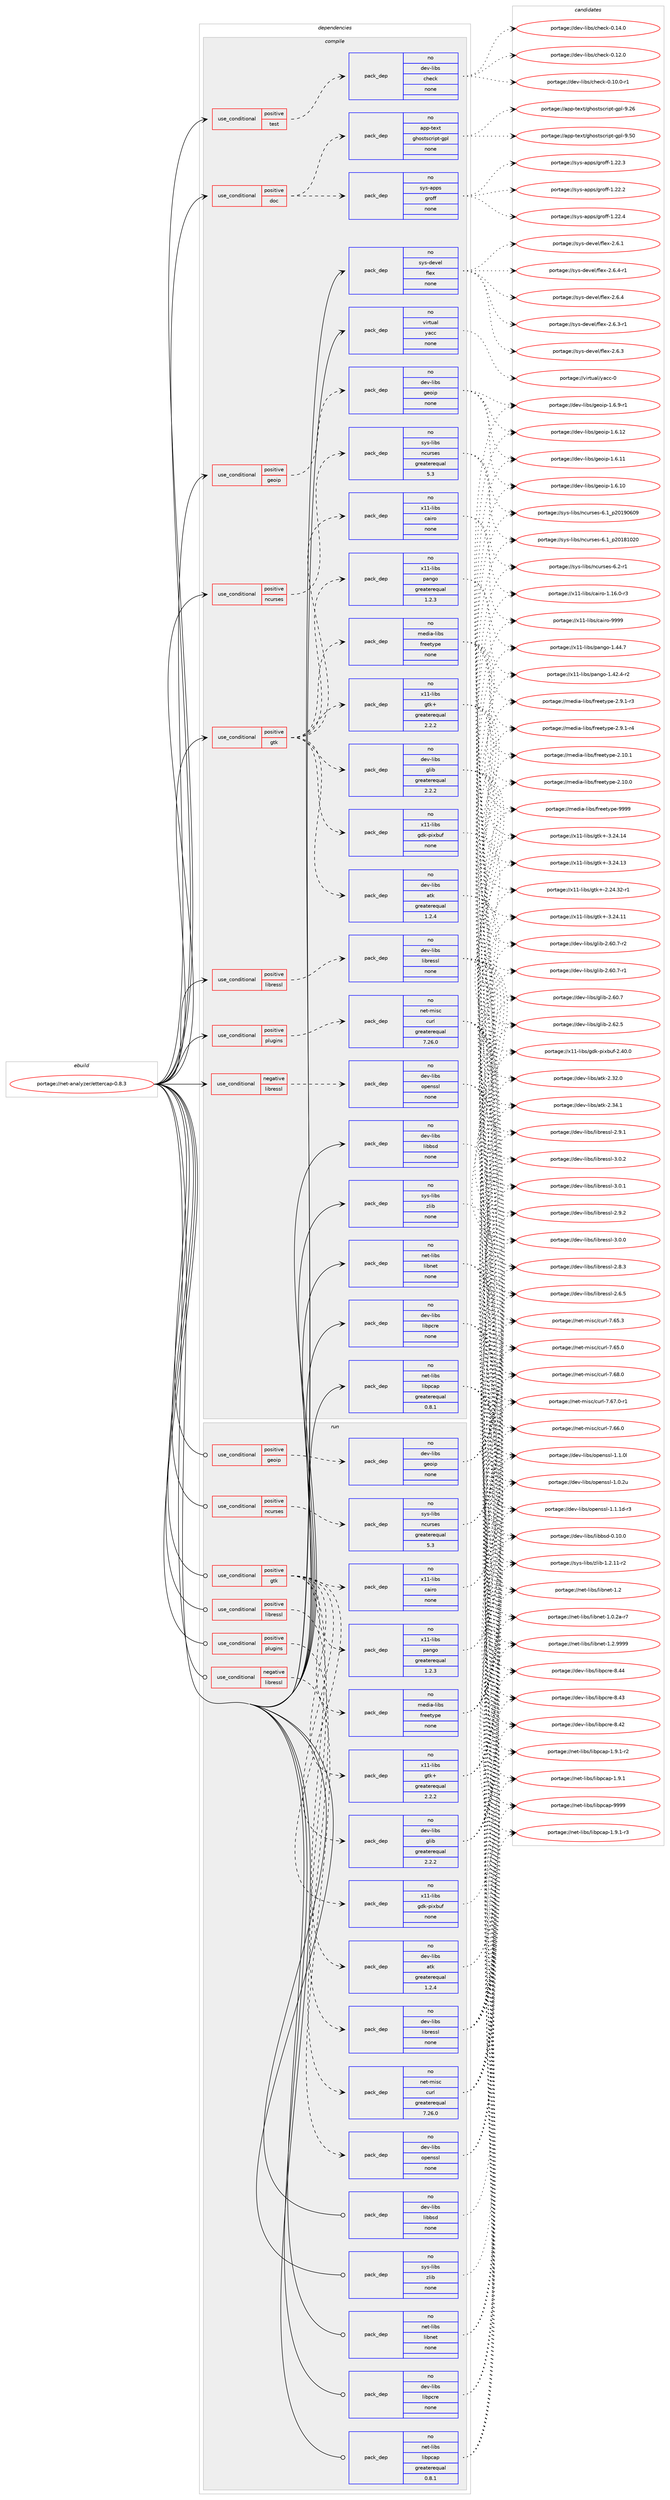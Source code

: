 digraph prolog {

# *************
# Graph options
# *************

newrank=true;
concentrate=true;
compound=true;
graph [rankdir=LR,fontname=Helvetica,fontsize=10,ranksep=1.5];#, ranksep=2.5, nodesep=0.2];
edge  [arrowhead=vee];
node  [fontname=Helvetica,fontsize=10];

# **********
# The ebuild
# **********

subgraph cluster_leftcol {
color=gray;
rank=same;
label=<<i>ebuild</i>>;
id [label="portage://net-analyzer/ettercap-0.8.3", color=red, width=4, href="../net-analyzer/ettercap-0.8.3.svg"];
}

# ****************
# The dependencies
# ****************

subgraph cluster_midcol {
color=gray;
label=<<i>dependencies</i>>;
subgraph cluster_compile {
fillcolor="#eeeeee";
style=filled;
label=<<i>compile</i>>;
subgraph cond24606 {
dependency106013 [label=<<TABLE BORDER="0" CELLBORDER="1" CELLSPACING="0" CELLPADDING="4"><TR><TD ROWSPAN="3" CELLPADDING="10">use_conditional</TD></TR><TR><TD>negative</TD></TR><TR><TD>libressl</TD></TR></TABLE>>, shape=none, color=red];
subgraph pack79484 {
dependency106014 [label=<<TABLE BORDER="0" CELLBORDER="1" CELLSPACING="0" CELLPADDING="4" WIDTH="220"><TR><TD ROWSPAN="6" CELLPADDING="30">pack_dep</TD></TR><TR><TD WIDTH="110">no</TD></TR><TR><TD>dev-libs</TD></TR><TR><TD>openssl</TD></TR><TR><TD>none</TD></TR><TR><TD></TD></TR></TABLE>>, shape=none, color=blue];
}
dependency106013:e -> dependency106014:w [weight=20,style="dashed",arrowhead="vee"];
}
id:e -> dependency106013:w [weight=20,style="solid",arrowhead="vee"];
subgraph cond24607 {
dependency106015 [label=<<TABLE BORDER="0" CELLBORDER="1" CELLSPACING="0" CELLPADDING="4"><TR><TD ROWSPAN="3" CELLPADDING="10">use_conditional</TD></TR><TR><TD>positive</TD></TR><TR><TD>doc</TD></TR></TABLE>>, shape=none, color=red];
subgraph pack79485 {
dependency106016 [label=<<TABLE BORDER="0" CELLBORDER="1" CELLSPACING="0" CELLPADDING="4" WIDTH="220"><TR><TD ROWSPAN="6" CELLPADDING="30">pack_dep</TD></TR><TR><TD WIDTH="110">no</TD></TR><TR><TD>app-text</TD></TR><TR><TD>ghostscript-gpl</TD></TR><TR><TD>none</TD></TR><TR><TD></TD></TR></TABLE>>, shape=none, color=blue];
}
dependency106015:e -> dependency106016:w [weight=20,style="dashed",arrowhead="vee"];
subgraph pack79486 {
dependency106017 [label=<<TABLE BORDER="0" CELLBORDER="1" CELLSPACING="0" CELLPADDING="4" WIDTH="220"><TR><TD ROWSPAN="6" CELLPADDING="30">pack_dep</TD></TR><TR><TD WIDTH="110">no</TD></TR><TR><TD>sys-apps</TD></TR><TR><TD>groff</TD></TR><TR><TD>none</TD></TR><TR><TD></TD></TR></TABLE>>, shape=none, color=blue];
}
dependency106015:e -> dependency106017:w [weight=20,style="dashed",arrowhead="vee"];
}
id:e -> dependency106015:w [weight=20,style="solid",arrowhead="vee"];
subgraph cond24608 {
dependency106018 [label=<<TABLE BORDER="0" CELLBORDER="1" CELLSPACING="0" CELLPADDING="4"><TR><TD ROWSPAN="3" CELLPADDING="10">use_conditional</TD></TR><TR><TD>positive</TD></TR><TR><TD>geoip</TD></TR></TABLE>>, shape=none, color=red];
subgraph pack79487 {
dependency106019 [label=<<TABLE BORDER="0" CELLBORDER="1" CELLSPACING="0" CELLPADDING="4" WIDTH="220"><TR><TD ROWSPAN="6" CELLPADDING="30">pack_dep</TD></TR><TR><TD WIDTH="110">no</TD></TR><TR><TD>dev-libs</TD></TR><TR><TD>geoip</TD></TR><TR><TD>none</TD></TR><TR><TD></TD></TR></TABLE>>, shape=none, color=blue];
}
dependency106018:e -> dependency106019:w [weight=20,style="dashed",arrowhead="vee"];
}
id:e -> dependency106018:w [weight=20,style="solid",arrowhead="vee"];
subgraph cond24609 {
dependency106020 [label=<<TABLE BORDER="0" CELLBORDER="1" CELLSPACING="0" CELLPADDING="4"><TR><TD ROWSPAN="3" CELLPADDING="10">use_conditional</TD></TR><TR><TD>positive</TD></TR><TR><TD>gtk</TD></TR></TABLE>>, shape=none, color=red];
subgraph pack79488 {
dependency106021 [label=<<TABLE BORDER="0" CELLBORDER="1" CELLSPACING="0" CELLPADDING="4" WIDTH="220"><TR><TD ROWSPAN="6" CELLPADDING="30">pack_dep</TD></TR><TR><TD WIDTH="110">no</TD></TR><TR><TD>dev-libs</TD></TR><TR><TD>atk</TD></TR><TR><TD>greaterequal</TD></TR><TR><TD>1.2.4</TD></TR></TABLE>>, shape=none, color=blue];
}
dependency106020:e -> dependency106021:w [weight=20,style="dashed",arrowhead="vee"];
subgraph pack79489 {
dependency106022 [label=<<TABLE BORDER="0" CELLBORDER="1" CELLSPACING="0" CELLPADDING="4" WIDTH="220"><TR><TD ROWSPAN="6" CELLPADDING="30">pack_dep</TD></TR><TR><TD WIDTH="110">no</TD></TR><TR><TD>dev-libs</TD></TR><TR><TD>glib</TD></TR><TR><TD>greaterequal</TD></TR><TR><TD>2.2.2</TD></TR></TABLE>>, shape=none, color=blue];
}
dependency106020:e -> dependency106022:w [weight=20,style="dashed",arrowhead="vee"];
subgraph pack79490 {
dependency106023 [label=<<TABLE BORDER="0" CELLBORDER="1" CELLSPACING="0" CELLPADDING="4" WIDTH="220"><TR><TD ROWSPAN="6" CELLPADDING="30">pack_dep</TD></TR><TR><TD WIDTH="110">no</TD></TR><TR><TD>media-libs</TD></TR><TR><TD>freetype</TD></TR><TR><TD>none</TD></TR><TR><TD></TD></TR></TABLE>>, shape=none, color=blue];
}
dependency106020:e -> dependency106023:w [weight=20,style="dashed",arrowhead="vee"];
subgraph pack79491 {
dependency106024 [label=<<TABLE BORDER="0" CELLBORDER="1" CELLSPACING="0" CELLPADDING="4" WIDTH="220"><TR><TD ROWSPAN="6" CELLPADDING="30">pack_dep</TD></TR><TR><TD WIDTH="110">no</TD></TR><TR><TD>x11-libs</TD></TR><TR><TD>cairo</TD></TR><TR><TD>none</TD></TR><TR><TD></TD></TR></TABLE>>, shape=none, color=blue];
}
dependency106020:e -> dependency106024:w [weight=20,style="dashed",arrowhead="vee"];
subgraph pack79492 {
dependency106025 [label=<<TABLE BORDER="0" CELLBORDER="1" CELLSPACING="0" CELLPADDING="4" WIDTH="220"><TR><TD ROWSPAN="6" CELLPADDING="30">pack_dep</TD></TR><TR><TD WIDTH="110">no</TD></TR><TR><TD>x11-libs</TD></TR><TR><TD>gdk-pixbuf</TD></TR><TR><TD>none</TD></TR><TR><TD></TD></TR></TABLE>>, shape=none, color=blue];
}
dependency106020:e -> dependency106025:w [weight=20,style="dashed",arrowhead="vee"];
subgraph pack79493 {
dependency106026 [label=<<TABLE BORDER="0" CELLBORDER="1" CELLSPACING="0" CELLPADDING="4" WIDTH="220"><TR><TD ROWSPAN="6" CELLPADDING="30">pack_dep</TD></TR><TR><TD WIDTH="110">no</TD></TR><TR><TD>x11-libs</TD></TR><TR><TD>gtk+</TD></TR><TR><TD>greaterequal</TD></TR><TR><TD>2.2.2</TD></TR></TABLE>>, shape=none, color=blue];
}
dependency106020:e -> dependency106026:w [weight=20,style="dashed",arrowhead="vee"];
subgraph pack79494 {
dependency106027 [label=<<TABLE BORDER="0" CELLBORDER="1" CELLSPACING="0" CELLPADDING="4" WIDTH="220"><TR><TD ROWSPAN="6" CELLPADDING="30">pack_dep</TD></TR><TR><TD WIDTH="110">no</TD></TR><TR><TD>x11-libs</TD></TR><TR><TD>pango</TD></TR><TR><TD>greaterequal</TD></TR><TR><TD>1.2.3</TD></TR></TABLE>>, shape=none, color=blue];
}
dependency106020:e -> dependency106027:w [weight=20,style="dashed",arrowhead="vee"];
}
id:e -> dependency106020:w [weight=20,style="solid",arrowhead="vee"];
subgraph cond24610 {
dependency106028 [label=<<TABLE BORDER="0" CELLBORDER="1" CELLSPACING="0" CELLPADDING="4"><TR><TD ROWSPAN="3" CELLPADDING="10">use_conditional</TD></TR><TR><TD>positive</TD></TR><TR><TD>libressl</TD></TR></TABLE>>, shape=none, color=red];
subgraph pack79495 {
dependency106029 [label=<<TABLE BORDER="0" CELLBORDER="1" CELLSPACING="0" CELLPADDING="4" WIDTH="220"><TR><TD ROWSPAN="6" CELLPADDING="30">pack_dep</TD></TR><TR><TD WIDTH="110">no</TD></TR><TR><TD>dev-libs</TD></TR><TR><TD>libressl</TD></TR><TR><TD>none</TD></TR><TR><TD></TD></TR></TABLE>>, shape=none, color=blue];
}
dependency106028:e -> dependency106029:w [weight=20,style="dashed",arrowhead="vee"];
}
id:e -> dependency106028:w [weight=20,style="solid",arrowhead="vee"];
subgraph cond24611 {
dependency106030 [label=<<TABLE BORDER="0" CELLBORDER="1" CELLSPACING="0" CELLPADDING="4"><TR><TD ROWSPAN="3" CELLPADDING="10">use_conditional</TD></TR><TR><TD>positive</TD></TR><TR><TD>ncurses</TD></TR></TABLE>>, shape=none, color=red];
subgraph pack79496 {
dependency106031 [label=<<TABLE BORDER="0" CELLBORDER="1" CELLSPACING="0" CELLPADDING="4" WIDTH="220"><TR><TD ROWSPAN="6" CELLPADDING="30">pack_dep</TD></TR><TR><TD WIDTH="110">no</TD></TR><TR><TD>sys-libs</TD></TR><TR><TD>ncurses</TD></TR><TR><TD>greaterequal</TD></TR><TR><TD>5.3</TD></TR></TABLE>>, shape=none, color=blue];
}
dependency106030:e -> dependency106031:w [weight=20,style="dashed",arrowhead="vee"];
}
id:e -> dependency106030:w [weight=20,style="solid",arrowhead="vee"];
subgraph cond24612 {
dependency106032 [label=<<TABLE BORDER="0" CELLBORDER="1" CELLSPACING="0" CELLPADDING="4"><TR><TD ROWSPAN="3" CELLPADDING="10">use_conditional</TD></TR><TR><TD>positive</TD></TR><TR><TD>plugins</TD></TR></TABLE>>, shape=none, color=red];
subgraph pack79497 {
dependency106033 [label=<<TABLE BORDER="0" CELLBORDER="1" CELLSPACING="0" CELLPADDING="4" WIDTH="220"><TR><TD ROWSPAN="6" CELLPADDING="30">pack_dep</TD></TR><TR><TD WIDTH="110">no</TD></TR><TR><TD>net-misc</TD></TR><TR><TD>curl</TD></TR><TR><TD>greaterequal</TD></TR><TR><TD>7.26.0</TD></TR></TABLE>>, shape=none, color=blue];
}
dependency106032:e -> dependency106033:w [weight=20,style="dashed",arrowhead="vee"];
}
id:e -> dependency106032:w [weight=20,style="solid",arrowhead="vee"];
subgraph cond24613 {
dependency106034 [label=<<TABLE BORDER="0" CELLBORDER="1" CELLSPACING="0" CELLPADDING="4"><TR><TD ROWSPAN="3" CELLPADDING="10">use_conditional</TD></TR><TR><TD>positive</TD></TR><TR><TD>test</TD></TR></TABLE>>, shape=none, color=red];
subgraph pack79498 {
dependency106035 [label=<<TABLE BORDER="0" CELLBORDER="1" CELLSPACING="0" CELLPADDING="4" WIDTH="220"><TR><TD ROWSPAN="6" CELLPADDING="30">pack_dep</TD></TR><TR><TD WIDTH="110">no</TD></TR><TR><TD>dev-libs</TD></TR><TR><TD>check</TD></TR><TR><TD>none</TD></TR><TR><TD></TD></TR></TABLE>>, shape=none, color=blue];
}
dependency106034:e -> dependency106035:w [weight=20,style="dashed",arrowhead="vee"];
}
id:e -> dependency106034:w [weight=20,style="solid",arrowhead="vee"];
subgraph pack79499 {
dependency106036 [label=<<TABLE BORDER="0" CELLBORDER="1" CELLSPACING="0" CELLPADDING="4" WIDTH="220"><TR><TD ROWSPAN="6" CELLPADDING="30">pack_dep</TD></TR><TR><TD WIDTH="110">no</TD></TR><TR><TD>dev-libs</TD></TR><TR><TD>libbsd</TD></TR><TR><TD>none</TD></TR><TR><TD></TD></TR></TABLE>>, shape=none, color=blue];
}
id:e -> dependency106036:w [weight=20,style="solid",arrowhead="vee"];
subgraph pack79500 {
dependency106037 [label=<<TABLE BORDER="0" CELLBORDER="1" CELLSPACING="0" CELLPADDING="4" WIDTH="220"><TR><TD ROWSPAN="6" CELLPADDING="30">pack_dep</TD></TR><TR><TD WIDTH="110">no</TD></TR><TR><TD>dev-libs</TD></TR><TR><TD>libpcre</TD></TR><TR><TD>none</TD></TR><TR><TD></TD></TR></TABLE>>, shape=none, color=blue];
}
id:e -> dependency106037:w [weight=20,style="solid",arrowhead="vee"];
subgraph pack79501 {
dependency106038 [label=<<TABLE BORDER="0" CELLBORDER="1" CELLSPACING="0" CELLPADDING="4" WIDTH="220"><TR><TD ROWSPAN="6" CELLPADDING="30">pack_dep</TD></TR><TR><TD WIDTH="110">no</TD></TR><TR><TD>net-libs</TD></TR><TR><TD>libnet</TD></TR><TR><TD>none</TD></TR><TR><TD></TD></TR></TABLE>>, shape=none, color=blue];
}
id:e -> dependency106038:w [weight=20,style="solid",arrowhead="vee"];
subgraph pack79502 {
dependency106039 [label=<<TABLE BORDER="0" CELLBORDER="1" CELLSPACING="0" CELLPADDING="4" WIDTH="220"><TR><TD ROWSPAN="6" CELLPADDING="30">pack_dep</TD></TR><TR><TD WIDTH="110">no</TD></TR><TR><TD>net-libs</TD></TR><TR><TD>libpcap</TD></TR><TR><TD>greaterequal</TD></TR><TR><TD>0.8.1</TD></TR></TABLE>>, shape=none, color=blue];
}
id:e -> dependency106039:w [weight=20,style="solid",arrowhead="vee"];
subgraph pack79503 {
dependency106040 [label=<<TABLE BORDER="0" CELLBORDER="1" CELLSPACING="0" CELLPADDING="4" WIDTH="220"><TR><TD ROWSPAN="6" CELLPADDING="30">pack_dep</TD></TR><TR><TD WIDTH="110">no</TD></TR><TR><TD>sys-devel</TD></TR><TR><TD>flex</TD></TR><TR><TD>none</TD></TR><TR><TD></TD></TR></TABLE>>, shape=none, color=blue];
}
id:e -> dependency106040:w [weight=20,style="solid",arrowhead="vee"];
subgraph pack79504 {
dependency106041 [label=<<TABLE BORDER="0" CELLBORDER="1" CELLSPACING="0" CELLPADDING="4" WIDTH="220"><TR><TD ROWSPAN="6" CELLPADDING="30">pack_dep</TD></TR><TR><TD WIDTH="110">no</TD></TR><TR><TD>sys-libs</TD></TR><TR><TD>zlib</TD></TR><TR><TD>none</TD></TR><TR><TD></TD></TR></TABLE>>, shape=none, color=blue];
}
id:e -> dependency106041:w [weight=20,style="solid",arrowhead="vee"];
subgraph pack79505 {
dependency106042 [label=<<TABLE BORDER="0" CELLBORDER="1" CELLSPACING="0" CELLPADDING="4" WIDTH="220"><TR><TD ROWSPAN="6" CELLPADDING="30">pack_dep</TD></TR><TR><TD WIDTH="110">no</TD></TR><TR><TD>virtual</TD></TR><TR><TD>yacc</TD></TR><TR><TD>none</TD></TR><TR><TD></TD></TR></TABLE>>, shape=none, color=blue];
}
id:e -> dependency106042:w [weight=20,style="solid",arrowhead="vee"];
}
subgraph cluster_compileandrun {
fillcolor="#eeeeee";
style=filled;
label=<<i>compile and run</i>>;
}
subgraph cluster_run {
fillcolor="#eeeeee";
style=filled;
label=<<i>run</i>>;
subgraph cond24614 {
dependency106043 [label=<<TABLE BORDER="0" CELLBORDER="1" CELLSPACING="0" CELLPADDING="4"><TR><TD ROWSPAN="3" CELLPADDING="10">use_conditional</TD></TR><TR><TD>negative</TD></TR><TR><TD>libressl</TD></TR></TABLE>>, shape=none, color=red];
subgraph pack79506 {
dependency106044 [label=<<TABLE BORDER="0" CELLBORDER="1" CELLSPACING="0" CELLPADDING="4" WIDTH="220"><TR><TD ROWSPAN="6" CELLPADDING="30">pack_dep</TD></TR><TR><TD WIDTH="110">no</TD></TR><TR><TD>dev-libs</TD></TR><TR><TD>openssl</TD></TR><TR><TD>none</TD></TR><TR><TD></TD></TR></TABLE>>, shape=none, color=blue];
}
dependency106043:e -> dependency106044:w [weight=20,style="dashed",arrowhead="vee"];
}
id:e -> dependency106043:w [weight=20,style="solid",arrowhead="odot"];
subgraph cond24615 {
dependency106045 [label=<<TABLE BORDER="0" CELLBORDER="1" CELLSPACING="0" CELLPADDING="4"><TR><TD ROWSPAN="3" CELLPADDING="10">use_conditional</TD></TR><TR><TD>positive</TD></TR><TR><TD>geoip</TD></TR></TABLE>>, shape=none, color=red];
subgraph pack79507 {
dependency106046 [label=<<TABLE BORDER="0" CELLBORDER="1" CELLSPACING="0" CELLPADDING="4" WIDTH="220"><TR><TD ROWSPAN="6" CELLPADDING="30">pack_dep</TD></TR><TR><TD WIDTH="110">no</TD></TR><TR><TD>dev-libs</TD></TR><TR><TD>geoip</TD></TR><TR><TD>none</TD></TR><TR><TD></TD></TR></TABLE>>, shape=none, color=blue];
}
dependency106045:e -> dependency106046:w [weight=20,style="dashed",arrowhead="vee"];
}
id:e -> dependency106045:w [weight=20,style="solid",arrowhead="odot"];
subgraph cond24616 {
dependency106047 [label=<<TABLE BORDER="0" CELLBORDER="1" CELLSPACING="0" CELLPADDING="4"><TR><TD ROWSPAN="3" CELLPADDING="10">use_conditional</TD></TR><TR><TD>positive</TD></TR><TR><TD>gtk</TD></TR></TABLE>>, shape=none, color=red];
subgraph pack79508 {
dependency106048 [label=<<TABLE BORDER="0" CELLBORDER="1" CELLSPACING="0" CELLPADDING="4" WIDTH="220"><TR><TD ROWSPAN="6" CELLPADDING="30">pack_dep</TD></TR><TR><TD WIDTH="110">no</TD></TR><TR><TD>dev-libs</TD></TR><TR><TD>atk</TD></TR><TR><TD>greaterequal</TD></TR><TR><TD>1.2.4</TD></TR></TABLE>>, shape=none, color=blue];
}
dependency106047:e -> dependency106048:w [weight=20,style="dashed",arrowhead="vee"];
subgraph pack79509 {
dependency106049 [label=<<TABLE BORDER="0" CELLBORDER="1" CELLSPACING="0" CELLPADDING="4" WIDTH="220"><TR><TD ROWSPAN="6" CELLPADDING="30">pack_dep</TD></TR><TR><TD WIDTH="110">no</TD></TR><TR><TD>dev-libs</TD></TR><TR><TD>glib</TD></TR><TR><TD>greaterequal</TD></TR><TR><TD>2.2.2</TD></TR></TABLE>>, shape=none, color=blue];
}
dependency106047:e -> dependency106049:w [weight=20,style="dashed",arrowhead="vee"];
subgraph pack79510 {
dependency106050 [label=<<TABLE BORDER="0" CELLBORDER="1" CELLSPACING="0" CELLPADDING="4" WIDTH="220"><TR><TD ROWSPAN="6" CELLPADDING="30">pack_dep</TD></TR><TR><TD WIDTH="110">no</TD></TR><TR><TD>media-libs</TD></TR><TR><TD>freetype</TD></TR><TR><TD>none</TD></TR><TR><TD></TD></TR></TABLE>>, shape=none, color=blue];
}
dependency106047:e -> dependency106050:w [weight=20,style="dashed",arrowhead="vee"];
subgraph pack79511 {
dependency106051 [label=<<TABLE BORDER="0" CELLBORDER="1" CELLSPACING="0" CELLPADDING="4" WIDTH="220"><TR><TD ROWSPAN="6" CELLPADDING="30">pack_dep</TD></TR><TR><TD WIDTH="110">no</TD></TR><TR><TD>x11-libs</TD></TR><TR><TD>cairo</TD></TR><TR><TD>none</TD></TR><TR><TD></TD></TR></TABLE>>, shape=none, color=blue];
}
dependency106047:e -> dependency106051:w [weight=20,style="dashed",arrowhead="vee"];
subgraph pack79512 {
dependency106052 [label=<<TABLE BORDER="0" CELLBORDER="1" CELLSPACING="0" CELLPADDING="4" WIDTH="220"><TR><TD ROWSPAN="6" CELLPADDING="30">pack_dep</TD></TR><TR><TD WIDTH="110">no</TD></TR><TR><TD>x11-libs</TD></TR><TR><TD>gdk-pixbuf</TD></TR><TR><TD>none</TD></TR><TR><TD></TD></TR></TABLE>>, shape=none, color=blue];
}
dependency106047:e -> dependency106052:w [weight=20,style="dashed",arrowhead="vee"];
subgraph pack79513 {
dependency106053 [label=<<TABLE BORDER="0" CELLBORDER="1" CELLSPACING="0" CELLPADDING="4" WIDTH="220"><TR><TD ROWSPAN="6" CELLPADDING="30">pack_dep</TD></TR><TR><TD WIDTH="110">no</TD></TR><TR><TD>x11-libs</TD></TR><TR><TD>gtk+</TD></TR><TR><TD>greaterequal</TD></TR><TR><TD>2.2.2</TD></TR></TABLE>>, shape=none, color=blue];
}
dependency106047:e -> dependency106053:w [weight=20,style="dashed",arrowhead="vee"];
subgraph pack79514 {
dependency106054 [label=<<TABLE BORDER="0" CELLBORDER="1" CELLSPACING="0" CELLPADDING="4" WIDTH="220"><TR><TD ROWSPAN="6" CELLPADDING="30">pack_dep</TD></TR><TR><TD WIDTH="110">no</TD></TR><TR><TD>x11-libs</TD></TR><TR><TD>pango</TD></TR><TR><TD>greaterequal</TD></TR><TR><TD>1.2.3</TD></TR></TABLE>>, shape=none, color=blue];
}
dependency106047:e -> dependency106054:w [weight=20,style="dashed",arrowhead="vee"];
}
id:e -> dependency106047:w [weight=20,style="solid",arrowhead="odot"];
subgraph cond24617 {
dependency106055 [label=<<TABLE BORDER="0" CELLBORDER="1" CELLSPACING="0" CELLPADDING="4"><TR><TD ROWSPAN="3" CELLPADDING="10">use_conditional</TD></TR><TR><TD>positive</TD></TR><TR><TD>libressl</TD></TR></TABLE>>, shape=none, color=red];
subgraph pack79515 {
dependency106056 [label=<<TABLE BORDER="0" CELLBORDER="1" CELLSPACING="0" CELLPADDING="4" WIDTH="220"><TR><TD ROWSPAN="6" CELLPADDING="30">pack_dep</TD></TR><TR><TD WIDTH="110">no</TD></TR><TR><TD>dev-libs</TD></TR><TR><TD>libressl</TD></TR><TR><TD>none</TD></TR><TR><TD></TD></TR></TABLE>>, shape=none, color=blue];
}
dependency106055:e -> dependency106056:w [weight=20,style="dashed",arrowhead="vee"];
}
id:e -> dependency106055:w [weight=20,style="solid",arrowhead="odot"];
subgraph cond24618 {
dependency106057 [label=<<TABLE BORDER="0" CELLBORDER="1" CELLSPACING="0" CELLPADDING="4"><TR><TD ROWSPAN="3" CELLPADDING="10">use_conditional</TD></TR><TR><TD>positive</TD></TR><TR><TD>ncurses</TD></TR></TABLE>>, shape=none, color=red];
subgraph pack79516 {
dependency106058 [label=<<TABLE BORDER="0" CELLBORDER="1" CELLSPACING="0" CELLPADDING="4" WIDTH="220"><TR><TD ROWSPAN="6" CELLPADDING="30">pack_dep</TD></TR><TR><TD WIDTH="110">no</TD></TR><TR><TD>sys-libs</TD></TR><TR><TD>ncurses</TD></TR><TR><TD>greaterequal</TD></TR><TR><TD>5.3</TD></TR></TABLE>>, shape=none, color=blue];
}
dependency106057:e -> dependency106058:w [weight=20,style="dashed",arrowhead="vee"];
}
id:e -> dependency106057:w [weight=20,style="solid",arrowhead="odot"];
subgraph cond24619 {
dependency106059 [label=<<TABLE BORDER="0" CELLBORDER="1" CELLSPACING="0" CELLPADDING="4"><TR><TD ROWSPAN="3" CELLPADDING="10">use_conditional</TD></TR><TR><TD>positive</TD></TR><TR><TD>plugins</TD></TR></TABLE>>, shape=none, color=red];
subgraph pack79517 {
dependency106060 [label=<<TABLE BORDER="0" CELLBORDER="1" CELLSPACING="0" CELLPADDING="4" WIDTH="220"><TR><TD ROWSPAN="6" CELLPADDING="30">pack_dep</TD></TR><TR><TD WIDTH="110">no</TD></TR><TR><TD>net-misc</TD></TR><TR><TD>curl</TD></TR><TR><TD>greaterequal</TD></TR><TR><TD>7.26.0</TD></TR></TABLE>>, shape=none, color=blue];
}
dependency106059:e -> dependency106060:w [weight=20,style="dashed",arrowhead="vee"];
}
id:e -> dependency106059:w [weight=20,style="solid",arrowhead="odot"];
subgraph pack79518 {
dependency106061 [label=<<TABLE BORDER="0" CELLBORDER="1" CELLSPACING="0" CELLPADDING="4" WIDTH="220"><TR><TD ROWSPAN="6" CELLPADDING="30">pack_dep</TD></TR><TR><TD WIDTH="110">no</TD></TR><TR><TD>dev-libs</TD></TR><TR><TD>libbsd</TD></TR><TR><TD>none</TD></TR><TR><TD></TD></TR></TABLE>>, shape=none, color=blue];
}
id:e -> dependency106061:w [weight=20,style="solid",arrowhead="odot"];
subgraph pack79519 {
dependency106062 [label=<<TABLE BORDER="0" CELLBORDER="1" CELLSPACING="0" CELLPADDING="4" WIDTH="220"><TR><TD ROWSPAN="6" CELLPADDING="30">pack_dep</TD></TR><TR><TD WIDTH="110">no</TD></TR><TR><TD>dev-libs</TD></TR><TR><TD>libpcre</TD></TR><TR><TD>none</TD></TR><TR><TD></TD></TR></TABLE>>, shape=none, color=blue];
}
id:e -> dependency106062:w [weight=20,style="solid",arrowhead="odot"];
subgraph pack79520 {
dependency106063 [label=<<TABLE BORDER="0" CELLBORDER="1" CELLSPACING="0" CELLPADDING="4" WIDTH="220"><TR><TD ROWSPAN="6" CELLPADDING="30">pack_dep</TD></TR><TR><TD WIDTH="110">no</TD></TR><TR><TD>net-libs</TD></TR><TR><TD>libnet</TD></TR><TR><TD>none</TD></TR><TR><TD></TD></TR></TABLE>>, shape=none, color=blue];
}
id:e -> dependency106063:w [weight=20,style="solid",arrowhead="odot"];
subgraph pack79521 {
dependency106064 [label=<<TABLE BORDER="0" CELLBORDER="1" CELLSPACING="0" CELLPADDING="4" WIDTH="220"><TR><TD ROWSPAN="6" CELLPADDING="30">pack_dep</TD></TR><TR><TD WIDTH="110">no</TD></TR><TR><TD>net-libs</TD></TR><TR><TD>libpcap</TD></TR><TR><TD>greaterequal</TD></TR><TR><TD>0.8.1</TD></TR></TABLE>>, shape=none, color=blue];
}
id:e -> dependency106064:w [weight=20,style="solid",arrowhead="odot"];
subgraph pack79522 {
dependency106065 [label=<<TABLE BORDER="0" CELLBORDER="1" CELLSPACING="0" CELLPADDING="4" WIDTH="220"><TR><TD ROWSPAN="6" CELLPADDING="30">pack_dep</TD></TR><TR><TD WIDTH="110">no</TD></TR><TR><TD>sys-libs</TD></TR><TR><TD>zlib</TD></TR><TR><TD>none</TD></TR><TR><TD></TD></TR></TABLE>>, shape=none, color=blue];
}
id:e -> dependency106065:w [weight=20,style="solid",arrowhead="odot"];
}
}

# **************
# The candidates
# **************

subgraph cluster_choices {
rank=same;
color=gray;
label=<<i>candidates</i>>;

subgraph choice79484 {
color=black;
nodesep=1;
choice1001011184510810598115471111121011101151151084549464946491004511451 [label="portage://dev-libs/openssl-1.1.1d-r3", color=red, width=4,href="../dev-libs/openssl-1.1.1d-r3.svg"];
choice100101118451081059811547111112101110115115108454946494648108 [label="portage://dev-libs/openssl-1.1.0l", color=red, width=4,href="../dev-libs/openssl-1.1.0l.svg"];
choice100101118451081059811547111112101110115115108454946484650117 [label="portage://dev-libs/openssl-1.0.2u", color=red, width=4,href="../dev-libs/openssl-1.0.2u.svg"];
dependency106014:e -> choice1001011184510810598115471111121011101151151084549464946491004511451:w [style=dotted,weight="100"];
dependency106014:e -> choice100101118451081059811547111112101110115115108454946494648108:w [style=dotted,weight="100"];
dependency106014:e -> choice100101118451081059811547111112101110115115108454946484650117:w [style=dotted,weight="100"];
}
subgraph choice79485 {
color=black;
nodesep=1;
choice97112112451161011201164710310411111511611599114105112116451031121084557465348 [label="portage://app-text/ghostscript-gpl-9.50", color=red, width=4,href="../app-text/ghostscript-gpl-9.50.svg"];
choice97112112451161011201164710310411111511611599114105112116451031121084557465054 [label="portage://app-text/ghostscript-gpl-9.26", color=red, width=4,href="../app-text/ghostscript-gpl-9.26.svg"];
dependency106016:e -> choice97112112451161011201164710310411111511611599114105112116451031121084557465348:w [style=dotted,weight="100"];
dependency106016:e -> choice97112112451161011201164710310411111511611599114105112116451031121084557465054:w [style=dotted,weight="100"];
}
subgraph choice79486 {
color=black;
nodesep=1;
choice11512111545971121121154710311411110210245494650504652 [label="portage://sys-apps/groff-1.22.4", color=red, width=4,href="../sys-apps/groff-1.22.4.svg"];
choice11512111545971121121154710311411110210245494650504651 [label="portage://sys-apps/groff-1.22.3", color=red, width=4,href="../sys-apps/groff-1.22.3.svg"];
choice11512111545971121121154710311411110210245494650504650 [label="portage://sys-apps/groff-1.22.2", color=red, width=4,href="../sys-apps/groff-1.22.2.svg"];
dependency106017:e -> choice11512111545971121121154710311411110210245494650504652:w [style=dotted,weight="100"];
dependency106017:e -> choice11512111545971121121154710311411110210245494650504651:w [style=dotted,weight="100"];
dependency106017:e -> choice11512111545971121121154710311411110210245494650504650:w [style=dotted,weight="100"];
}
subgraph choice79487 {
color=black;
nodesep=1;
choice1001011184510810598115471031011111051124549465446574511449 [label="portage://dev-libs/geoip-1.6.9-r1", color=red, width=4,href="../dev-libs/geoip-1.6.9-r1.svg"];
choice10010111845108105981154710310111110511245494654464950 [label="portage://dev-libs/geoip-1.6.12", color=red, width=4,href="../dev-libs/geoip-1.6.12.svg"];
choice10010111845108105981154710310111110511245494654464949 [label="portage://dev-libs/geoip-1.6.11", color=red, width=4,href="../dev-libs/geoip-1.6.11.svg"];
choice10010111845108105981154710310111110511245494654464948 [label="portage://dev-libs/geoip-1.6.10", color=red, width=4,href="../dev-libs/geoip-1.6.10.svg"];
dependency106019:e -> choice1001011184510810598115471031011111051124549465446574511449:w [style=dotted,weight="100"];
dependency106019:e -> choice10010111845108105981154710310111110511245494654464950:w [style=dotted,weight="100"];
dependency106019:e -> choice10010111845108105981154710310111110511245494654464949:w [style=dotted,weight="100"];
dependency106019:e -> choice10010111845108105981154710310111110511245494654464948:w [style=dotted,weight="100"];
}
subgraph choice79488 {
color=black;
nodesep=1;
choice1001011184510810598115479711610745504651524649 [label="portage://dev-libs/atk-2.34.1", color=red, width=4,href="../dev-libs/atk-2.34.1.svg"];
choice1001011184510810598115479711610745504651504648 [label="portage://dev-libs/atk-2.32.0", color=red, width=4,href="../dev-libs/atk-2.32.0.svg"];
dependency106021:e -> choice1001011184510810598115479711610745504651524649:w [style=dotted,weight="100"];
dependency106021:e -> choice1001011184510810598115479711610745504651504648:w [style=dotted,weight="100"];
}
subgraph choice79489 {
color=black;
nodesep=1;
choice1001011184510810598115471031081059845504654504653 [label="portage://dev-libs/glib-2.62.5", color=red, width=4,href="../dev-libs/glib-2.62.5.svg"];
choice10010111845108105981154710310810598455046544846554511450 [label="portage://dev-libs/glib-2.60.7-r2", color=red, width=4,href="../dev-libs/glib-2.60.7-r2.svg"];
choice10010111845108105981154710310810598455046544846554511449 [label="portage://dev-libs/glib-2.60.7-r1", color=red, width=4,href="../dev-libs/glib-2.60.7-r1.svg"];
choice1001011184510810598115471031081059845504654484655 [label="portage://dev-libs/glib-2.60.7", color=red, width=4,href="../dev-libs/glib-2.60.7.svg"];
dependency106022:e -> choice1001011184510810598115471031081059845504654504653:w [style=dotted,weight="100"];
dependency106022:e -> choice10010111845108105981154710310810598455046544846554511450:w [style=dotted,weight="100"];
dependency106022:e -> choice10010111845108105981154710310810598455046544846554511449:w [style=dotted,weight="100"];
dependency106022:e -> choice1001011184510810598115471031081059845504654484655:w [style=dotted,weight="100"];
}
subgraph choice79490 {
color=black;
nodesep=1;
choice109101100105974510810598115471021141011011161211121014557575757 [label="portage://media-libs/freetype-9999", color=red, width=4,href="../media-libs/freetype-9999.svg"];
choice109101100105974510810598115471021141011011161211121014550465746494511452 [label="portage://media-libs/freetype-2.9.1-r4", color=red, width=4,href="../media-libs/freetype-2.9.1-r4.svg"];
choice109101100105974510810598115471021141011011161211121014550465746494511451 [label="portage://media-libs/freetype-2.9.1-r3", color=red, width=4,href="../media-libs/freetype-2.9.1-r3.svg"];
choice1091011001059745108105981154710211410110111612111210145504649484649 [label="portage://media-libs/freetype-2.10.1", color=red, width=4,href="../media-libs/freetype-2.10.1.svg"];
choice1091011001059745108105981154710211410110111612111210145504649484648 [label="portage://media-libs/freetype-2.10.0", color=red, width=4,href="../media-libs/freetype-2.10.0.svg"];
dependency106023:e -> choice109101100105974510810598115471021141011011161211121014557575757:w [style=dotted,weight="100"];
dependency106023:e -> choice109101100105974510810598115471021141011011161211121014550465746494511452:w [style=dotted,weight="100"];
dependency106023:e -> choice109101100105974510810598115471021141011011161211121014550465746494511451:w [style=dotted,weight="100"];
dependency106023:e -> choice1091011001059745108105981154710211410110111612111210145504649484649:w [style=dotted,weight="100"];
dependency106023:e -> choice1091011001059745108105981154710211410110111612111210145504649484648:w [style=dotted,weight="100"];
}
subgraph choice79491 {
color=black;
nodesep=1;
choice120494945108105981154799971051141114557575757 [label="portage://x11-libs/cairo-9999", color=red, width=4,href="../x11-libs/cairo-9999.svg"];
choice12049494510810598115479997105114111454946495446484511451 [label="portage://x11-libs/cairo-1.16.0-r3", color=red, width=4,href="../x11-libs/cairo-1.16.0-r3.svg"];
dependency106024:e -> choice120494945108105981154799971051141114557575757:w [style=dotted,weight="100"];
dependency106024:e -> choice12049494510810598115479997105114111454946495446484511451:w [style=dotted,weight="100"];
}
subgraph choice79492 {
color=black;
nodesep=1;
choice1204949451081059811547103100107451121051209811710245504652484648 [label="portage://x11-libs/gdk-pixbuf-2.40.0", color=red, width=4,href="../x11-libs/gdk-pixbuf-2.40.0.svg"];
dependency106025:e -> choice1204949451081059811547103100107451121051209811710245504652484648:w [style=dotted,weight="100"];
}
subgraph choice79493 {
color=black;
nodesep=1;
choice1204949451081059811547103116107434551465052464952 [label="portage://x11-libs/gtk+-3.24.14", color=red, width=4,href="../x11-libs/gtk+-3.24.14.svg"];
choice1204949451081059811547103116107434551465052464951 [label="portage://x11-libs/gtk+-3.24.13", color=red, width=4,href="../x11-libs/gtk+-3.24.13.svg"];
choice1204949451081059811547103116107434551465052464949 [label="portage://x11-libs/gtk+-3.24.11", color=red, width=4,href="../x11-libs/gtk+-3.24.11.svg"];
choice12049494510810598115471031161074345504650524651504511449 [label="portage://x11-libs/gtk+-2.24.32-r1", color=red, width=4,href="../x11-libs/gtk+-2.24.32-r1.svg"];
dependency106026:e -> choice1204949451081059811547103116107434551465052464952:w [style=dotted,weight="100"];
dependency106026:e -> choice1204949451081059811547103116107434551465052464951:w [style=dotted,weight="100"];
dependency106026:e -> choice1204949451081059811547103116107434551465052464949:w [style=dotted,weight="100"];
dependency106026:e -> choice12049494510810598115471031161074345504650524651504511449:w [style=dotted,weight="100"];
}
subgraph choice79494 {
color=black;
nodesep=1;
choice12049494510810598115471129711010311145494652524655 [label="portage://x11-libs/pango-1.44.7", color=red, width=4,href="../x11-libs/pango-1.44.7.svg"];
choice120494945108105981154711297110103111454946525046524511450 [label="portage://x11-libs/pango-1.42.4-r2", color=red, width=4,href="../x11-libs/pango-1.42.4-r2.svg"];
dependency106027:e -> choice12049494510810598115471129711010311145494652524655:w [style=dotted,weight="100"];
dependency106027:e -> choice120494945108105981154711297110103111454946525046524511450:w [style=dotted,weight="100"];
}
subgraph choice79495 {
color=black;
nodesep=1;
choice10010111845108105981154710810598114101115115108455146484650 [label="portage://dev-libs/libressl-3.0.2", color=red, width=4,href="../dev-libs/libressl-3.0.2.svg"];
choice10010111845108105981154710810598114101115115108455146484649 [label="portage://dev-libs/libressl-3.0.1", color=red, width=4,href="../dev-libs/libressl-3.0.1.svg"];
choice10010111845108105981154710810598114101115115108455146484648 [label="portage://dev-libs/libressl-3.0.0", color=red, width=4,href="../dev-libs/libressl-3.0.0.svg"];
choice10010111845108105981154710810598114101115115108455046574650 [label="portage://dev-libs/libressl-2.9.2", color=red, width=4,href="../dev-libs/libressl-2.9.2.svg"];
choice10010111845108105981154710810598114101115115108455046574649 [label="portage://dev-libs/libressl-2.9.1", color=red, width=4,href="../dev-libs/libressl-2.9.1.svg"];
choice10010111845108105981154710810598114101115115108455046564651 [label="portage://dev-libs/libressl-2.8.3", color=red, width=4,href="../dev-libs/libressl-2.8.3.svg"];
choice10010111845108105981154710810598114101115115108455046544653 [label="portage://dev-libs/libressl-2.6.5", color=red, width=4,href="../dev-libs/libressl-2.6.5.svg"];
dependency106029:e -> choice10010111845108105981154710810598114101115115108455146484650:w [style=dotted,weight="100"];
dependency106029:e -> choice10010111845108105981154710810598114101115115108455146484649:w [style=dotted,weight="100"];
dependency106029:e -> choice10010111845108105981154710810598114101115115108455146484648:w [style=dotted,weight="100"];
dependency106029:e -> choice10010111845108105981154710810598114101115115108455046574650:w [style=dotted,weight="100"];
dependency106029:e -> choice10010111845108105981154710810598114101115115108455046574649:w [style=dotted,weight="100"];
dependency106029:e -> choice10010111845108105981154710810598114101115115108455046564651:w [style=dotted,weight="100"];
dependency106029:e -> choice10010111845108105981154710810598114101115115108455046544653:w [style=dotted,weight="100"];
}
subgraph choice79496 {
color=black;
nodesep=1;
choice11512111545108105981154711099117114115101115455446504511449 [label="portage://sys-libs/ncurses-6.2-r1", color=red, width=4,href="../sys-libs/ncurses-6.2-r1.svg"];
choice1151211154510810598115471109911711411510111545544649951125048495748544857 [label="portage://sys-libs/ncurses-6.1_p20190609", color=red, width=4,href="../sys-libs/ncurses-6.1_p20190609.svg"];
choice1151211154510810598115471109911711411510111545544649951125048495649485048 [label="portage://sys-libs/ncurses-6.1_p20181020", color=red, width=4,href="../sys-libs/ncurses-6.1_p20181020.svg"];
dependency106031:e -> choice11512111545108105981154711099117114115101115455446504511449:w [style=dotted,weight="100"];
dependency106031:e -> choice1151211154510810598115471109911711411510111545544649951125048495748544857:w [style=dotted,weight="100"];
dependency106031:e -> choice1151211154510810598115471109911711411510111545544649951125048495649485048:w [style=dotted,weight="100"];
}
subgraph choice79497 {
color=black;
nodesep=1;
choice1101011164510910511599479911711410845554654564648 [label="portage://net-misc/curl-7.68.0", color=red, width=4,href="../net-misc/curl-7.68.0.svg"];
choice11010111645109105115994799117114108455546545546484511449 [label="portage://net-misc/curl-7.67.0-r1", color=red, width=4,href="../net-misc/curl-7.67.0-r1.svg"];
choice1101011164510910511599479911711410845554654544648 [label="portage://net-misc/curl-7.66.0", color=red, width=4,href="../net-misc/curl-7.66.0.svg"];
choice1101011164510910511599479911711410845554654534651 [label="portage://net-misc/curl-7.65.3", color=red, width=4,href="../net-misc/curl-7.65.3.svg"];
choice1101011164510910511599479911711410845554654534648 [label="portage://net-misc/curl-7.65.0", color=red, width=4,href="../net-misc/curl-7.65.0.svg"];
dependency106033:e -> choice1101011164510910511599479911711410845554654564648:w [style=dotted,weight="100"];
dependency106033:e -> choice11010111645109105115994799117114108455546545546484511449:w [style=dotted,weight="100"];
dependency106033:e -> choice1101011164510910511599479911711410845554654544648:w [style=dotted,weight="100"];
dependency106033:e -> choice1101011164510910511599479911711410845554654534651:w [style=dotted,weight="100"];
dependency106033:e -> choice1101011164510910511599479911711410845554654534648:w [style=dotted,weight="100"];
}
subgraph choice79498 {
color=black;
nodesep=1;
choice100101118451081059811547991041019910745484649524648 [label="portage://dev-libs/check-0.14.0", color=red, width=4,href="../dev-libs/check-0.14.0.svg"];
choice100101118451081059811547991041019910745484649504648 [label="portage://dev-libs/check-0.12.0", color=red, width=4,href="../dev-libs/check-0.12.0.svg"];
choice1001011184510810598115479910410199107454846494846484511449 [label="portage://dev-libs/check-0.10.0-r1", color=red, width=4,href="../dev-libs/check-0.10.0-r1.svg"];
dependency106035:e -> choice100101118451081059811547991041019910745484649524648:w [style=dotted,weight="100"];
dependency106035:e -> choice100101118451081059811547991041019910745484649504648:w [style=dotted,weight="100"];
dependency106035:e -> choice1001011184510810598115479910410199107454846494846484511449:w [style=dotted,weight="100"];
}
subgraph choice79499 {
color=black;
nodesep=1;
choice100101118451081059811547108105989811510045484649484648 [label="portage://dev-libs/libbsd-0.10.0", color=red, width=4,href="../dev-libs/libbsd-0.10.0.svg"];
dependency106036:e -> choice100101118451081059811547108105989811510045484649484648:w [style=dotted,weight="100"];
}
subgraph choice79500 {
color=black;
nodesep=1;
choice10010111845108105981154710810598112991141014556465252 [label="portage://dev-libs/libpcre-8.44", color=red, width=4,href="../dev-libs/libpcre-8.44.svg"];
choice10010111845108105981154710810598112991141014556465251 [label="portage://dev-libs/libpcre-8.43", color=red, width=4,href="../dev-libs/libpcre-8.43.svg"];
choice10010111845108105981154710810598112991141014556465250 [label="portage://dev-libs/libpcre-8.42", color=red, width=4,href="../dev-libs/libpcre-8.42.svg"];
dependency106037:e -> choice10010111845108105981154710810598112991141014556465252:w [style=dotted,weight="100"];
dependency106037:e -> choice10010111845108105981154710810598112991141014556465251:w [style=dotted,weight="100"];
dependency106037:e -> choice10010111845108105981154710810598112991141014556465250:w [style=dotted,weight="100"];
}
subgraph choice79501 {
color=black;
nodesep=1;
choice11010111645108105981154710810598110101116454946504657575757 [label="portage://net-libs/libnet-1.2.9999", color=red, width=4,href="../net-libs/libnet-1.2.9999.svg"];
choice1101011164510810598115471081059811010111645494650 [label="portage://net-libs/libnet-1.2", color=red, width=4,href="../net-libs/libnet-1.2.svg"];
choice11010111645108105981154710810598110101116454946484650974511455 [label="portage://net-libs/libnet-1.0.2a-r7", color=red, width=4,href="../net-libs/libnet-1.0.2a-r7.svg"];
dependency106038:e -> choice11010111645108105981154710810598110101116454946504657575757:w [style=dotted,weight="100"];
dependency106038:e -> choice1101011164510810598115471081059811010111645494650:w [style=dotted,weight="100"];
dependency106038:e -> choice11010111645108105981154710810598110101116454946484650974511455:w [style=dotted,weight="100"];
}
subgraph choice79502 {
color=black;
nodesep=1;
choice1101011164510810598115471081059811299971124557575757 [label="portage://net-libs/libpcap-9999", color=red, width=4,href="../net-libs/libpcap-9999.svg"];
choice1101011164510810598115471081059811299971124549465746494511451 [label="portage://net-libs/libpcap-1.9.1-r3", color=red, width=4,href="../net-libs/libpcap-1.9.1-r3.svg"];
choice1101011164510810598115471081059811299971124549465746494511450 [label="portage://net-libs/libpcap-1.9.1-r2", color=red, width=4,href="../net-libs/libpcap-1.9.1-r2.svg"];
choice110101116451081059811547108105981129997112454946574649 [label="portage://net-libs/libpcap-1.9.1", color=red, width=4,href="../net-libs/libpcap-1.9.1.svg"];
dependency106039:e -> choice1101011164510810598115471081059811299971124557575757:w [style=dotted,weight="100"];
dependency106039:e -> choice1101011164510810598115471081059811299971124549465746494511451:w [style=dotted,weight="100"];
dependency106039:e -> choice1101011164510810598115471081059811299971124549465746494511450:w [style=dotted,weight="100"];
dependency106039:e -> choice110101116451081059811547108105981129997112454946574649:w [style=dotted,weight="100"];
}
subgraph choice79503 {
color=black;
nodesep=1;
choice11512111545100101118101108471021081011204550465446524511449 [label="portage://sys-devel/flex-2.6.4-r1", color=red, width=4,href="../sys-devel/flex-2.6.4-r1.svg"];
choice1151211154510010111810110847102108101120455046544652 [label="portage://sys-devel/flex-2.6.4", color=red, width=4,href="../sys-devel/flex-2.6.4.svg"];
choice11512111545100101118101108471021081011204550465446514511449 [label="portage://sys-devel/flex-2.6.3-r1", color=red, width=4,href="../sys-devel/flex-2.6.3-r1.svg"];
choice1151211154510010111810110847102108101120455046544651 [label="portage://sys-devel/flex-2.6.3", color=red, width=4,href="../sys-devel/flex-2.6.3.svg"];
choice1151211154510010111810110847102108101120455046544649 [label="portage://sys-devel/flex-2.6.1", color=red, width=4,href="../sys-devel/flex-2.6.1.svg"];
dependency106040:e -> choice11512111545100101118101108471021081011204550465446524511449:w [style=dotted,weight="100"];
dependency106040:e -> choice1151211154510010111810110847102108101120455046544652:w [style=dotted,weight="100"];
dependency106040:e -> choice11512111545100101118101108471021081011204550465446514511449:w [style=dotted,weight="100"];
dependency106040:e -> choice1151211154510010111810110847102108101120455046544651:w [style=dotted,weight="100"];
dependency106040:e -> choice1151211154510010111810110847102108101120455046544649:w [style=dotted,weight="100"];
}
subgraph choice79504 {
color=black;
nodesep=1;
choice11512111545108105981154712210810598454946504649494511450 [label="portage://sys-libs/zlib-1.2.11-r2", color=red, width=4,href="../sys-libs/zlib-1.2.11-r2.svg"];
dependency106041:e -> choice11512111545108105981154712210810598454946504649494511450:w [style=dotted,weight="100"];
}
subgraph choice79505 {
color=black;
nodesep=1;
choice11810511411611797108471219799994548 [label="portage://virtual/yacc-0", color=red, width=4,href="../virtual/yacc-0.svg"];
dependency106042:e -> choice11810511411611797108471219799994548:w [style=dotted,weight="100"];
}
subgraph choice79506 {
color=black;
nodesep=1;
choice1001011184510810598115471111121011101151151084549464946491004511451 [label="portage://dev-libs/openssl-1.1.1d-r3", color=red, width=4,href="../dev-libs/openssl-1.1.1d-r3.svg"];
choice100101118451081059811547111112101110115115108454946494648108 [label="portage://dev-libs/openssl-1.1.0l", color=red, width=4,href="../dev-libs/openssl-1.1.0l.svg"];
choice100101118451081059811547111112101110115115108454946484650117 [label="portage://dev-libs/openssl-1.0.2u", color=red, width=4,href="../dev-libs/openssl-1.0.2u.svg"];
dependency106044:e -> choice1001011184510810598115471111121011101151151084549464946491004511451:w [style=dotted,weight="100"];
dependency106044:e -> choice100101118451081059811547111112101110115115108454946494648108:w [style=dotted,weight="100"];
dependency106044:e -> choice100101118451081059811547111112101110115115108454946484650117:w [style=dotted,weight="100"];
}
subgraph choice79507 {
color=black;
nodesep=1;
choice1001011184510810598115471031011111051124549465446574511449 [label="portage://dev-libs/geoip-1.6.9-r1", color=red, width=4,href="../dev-libs/geoip-1.6.9-r1.svg"];
choice10010111845108105981154710310111110511245494654464950 [label="portage://dev-libs/geoip-1.6.12", color=red, width=4,href="../dev-libs/geoip-1.6.12.svg"];
choice10010111845108105981154710310111110511245494654464949 [label="portage://dev-libs/geoip-1.6.11", color=red, width=4,href="../dev-libs/geoip-1.6.11.svg"];
choice10010111845108105981154710310111110511245494654464948 [label="portage://dev-libs/geoip-1.6.10", color=red, width=4,href="../dev-libs/geoip-1.6.10.svg"];
dependency106046:e -> choice1001011184510810598115471031011111051124549465446574511449:w [style=dotted,weight="100"];
dependency106046:e -> choice10010111845108105981154710310111110511245494654464950:w [style=dotted,weight="100"];
dependency106046:e -> choice10010111845108105981154710310111110511245494654464949:w [style=dotted,weight="100"];
dependency106046:e -> choice10010111845108105981154710310111110511245494654464948:w [style=dotted,weight="100"];
}
subgraph choice79508 {
color=black;
nodesep=1;
choice1001011184510810598115479711610745504651524649 [label="portage://dev-libs/atk-2.34.1", color=red, width=4,href="../dev-libs/atk-2.34.1.svg"];
choice1001011184510810598115479711610745504651504648 [label="portage://dev-libs/atk-2.32.0", color=red, width=4,href="../dev-libs/atk-2.32.0.svg"];
dependency106048:e -> choice1001011184510810598115479711610745504651524649:w [style=dotted,weight="100"];
dependency106048:e -> choice1001011184510810598115479711610745504651504648:w [style=dotted,weight="100"];
}
subgraph choice79509 {
color=black;
nodesep=1;
choice1001011184510810598115471031081059845504654504653 [label="portage://dev-libs/glib-2.62.5", color=red, width=4,href="../dev-libs/glib-2.62.5.svg"];
choice10010111845108105981154710310810598455046544846554511450 [label="portage://dev-libs/glib-2.60.7-r2", color=red, width=4,href="../dev-libs/glib-2.60.7-r2.svg"];
choice10010111845108105981154710310810598455046544846554511449 [label="portage://dev-libs/glib-2.60.7-r1", color=red, width=4,href="../dev-libs/glib-2.60.7-r1.svg"];
choice1001011184510810598115471031081059845504654484655 [label="portage://dev-libs/glib-2.60.7", color=red, width=4,href="../dev-libs/glib-2.60.7.svg"];
dependency106049:e -> choice1001011184510810598115471031081059845504654504653:w [style=dotted,weight="100"];
dependency106049:e -> choice10010111845108105981154710310810598455046544846554511450:w [style=dotted,weight="100"];
dependency106049:e -> choice10010111845108105981154710310810598455046544846554511449:w [style=dotted,weight="100"];
dependency106049:e -> choice1001011184510810598115471031081059845504654484655:w [style=dotted,weight="100"];
}
subgraph choice79510 {
color=black;
nodesep=1;
choice109101100105974510810598115471021141011011161211121014557575757 [label="portage://media-libs/freetype-9999", color=red, width=4,href="../media-libs/freetype-9999.svg"];
choice109101100105974510810598115471021141011011161211121014550465746494511452 [label="portage://media-libs/freetype-2.9.1-r4", color=red, width=4,href="../media-libs/freetype-2.9.1-r4.svg"];
choice109101100105974510810598115471021141011011161211121014550465746494511451 [label="portage://media-libs/freetype-2.9.1-r3", color=red, width=4,href="../media-libs/freetype-2.9.1-r3.svg"];
choice1091011001059745108105981154710211410110111612111210145504649484649 [label="portage://media-libs/freetype-2.10.1", color=red, width=4,href="../media-libs/freetype-2.10.1.svg"];
choice1091011001059745108105981154710211410110111612111210145504649484648 [label="portage://media-libs/freetype-2.10.0", color=red, width=4,href="../media-libs/freetype-2.10.0.svg"];
dependency106050:e -> choice109101100105974510810598115471021141011011161211121014557575757:w [style=dotted,weight="100"];
dependency106050:e -> choice109101100105974510810598115471021141011011161211121014550465746494511452:w [style=dotted,weight="100"];
dependency106050:e -> choice109101100105974510810598115471021141011011161211121014550465746494511451:w [style=dotted,weight="100"];
dependency106050:e -> choice1091011001059745108105981154710211410110111612111210145504649484649:w [style=dotted,weight="100"];
dependency106050:e -> choice1091011001059745108105981154710211410110111612111210145504649484648:w [style=dotted,weight="100"];
}
subgraph choice79511 {
color=black;
nodesep=1;
choice120494945108105981154799971051141114557575757 [label="portage://x11-libs/cairo-9999", color=red, width=4,href="../x11-libs/cairo-9999.svg"];
choice12049494510810598115479997105114111454946495446484511451 [label="portage://x11-libs/cairo-1.16.0-r3", color=red, width=4,href="../x11-libs/cairo-1.16.0-r3.svg"];
dependency106051:e -> choice120494945108105981154799971051141114557575757:w [style=dotted,weight="100"];
dependency106051:e -> choice12049494510810598115479997105114111454946495446484511451:w [style=dotted,weight="100"];
}
subgraph choice79512 {
color=black;
nodesep=1;
choice1204949451081059811547103100107451121051209811710245504652484648 [label="portage://x11-libs/gdk-pixbuf-2.40.0", color=red, width=4,href="../x11-libs/gdk-pixbuf-2.40.0.svg"];
dependency106052:e -> choice1204949451081059811547103100107451121051209811710245504652484648:w [style=dotted,weight="100"];
}
subgraph choice79513 {
color=black;
nodesep=1;
choice1204949451081059811547103116107434551465052464952 [label="portage://x11-libs/gtk+-3.24.14", color=red, width=4,href="../x11-libs/gtk+-3.24.14.svg"];
choice1204949451081059811547103116107434551465052464951 [label="portage://x11-libs/gtk+-3.24.13", color=red, width=4,href="../x11-libs/gtk+-3.24.13.svg"];
choice1204949451081059811547103116107434551465052464949 [label="portage://x11-libs/gtk+-3.24.11", color=red, width=4,href="../x11-libs/gtk+-3.24.11.svg"];
choice12049494510810598115471031161074345504650524651504511449 [label="portage://x11-libs/gtk+-2.24.32-r1", color=red, width=4,href="../x11-libs/gtk+-2.24.32-r1.svg"];
dependency106053:e -> choice1204949451081059811547103116107434551465052464952:w [style=dotted,weight="100"];
dependency106053:e -> choice1204949451081059811547103116107434551465052464951:w [style=dotted,weight="100"];
dependency106053:e -> choice1204949451081059811547103116107434551465052464949:w [style=dotted,weight="100"];
dependency106053:e -> choice12049494510810598115471031161074345504650524651504511449:w [style=dotted,weight="100"];
}
subgraph choice79514 {
color=black;
nodesep=1;
choice12049494510810598115471129711010311145494652524655 [label="portage://x11-libs/pango-1.44.7", color=red, width=4,href="../x11-libs/pango-1.44.7.svg"];
choice120494945108105981154711297110103111454946525046524511450 [label="portage://x11-libs/pango-1.42.4-r2", color=red, width=4,href="../x11-libs/pango-1.42.4-r2.svg"];
dependency106054:e -> choice12049494510810598115471129711010311145494652524655:w [style=dotted,weight="100"];
dependency106054:e -> choice120494945108105981154711297110103111454946525046524511450:w [style=dotted,weight="100"];
}
subgraph choice79515 {
color=black;
nodesep=1;
choice10010111845108105981154710810598114101115115108455146484650 [label="portage://dev-libs/libressl-3.0.2", color=red, width=4,href="../dev-libs/libressl-3.0.2.svg"];
choice10010111845108105981154710810598114101115115108455146484649 [label="portage://dev-libs/libressl-3.0.1", color=red, width=4,href="../dev-libs/libressl-3.0.1.svg"];
choice10010111845108105981154710810598114101115115108455146484648 [label="portage://dev-libs/libressl-3.0.0", color=red, width=4,href="../dev-libs/libressl-3.0.0.svg"];
choice10010111845108105981154710810598114101115115108455046574650 [label="portage://dev-libs/libressl-2.9.2", color=red, width=4,href="../dev-libs/libressl-2.9.2.svg"];
choice10010111845108105981154710810598114101115115108455046574649 [label="portage://dev-libs/libressl-2.9.1", color=red, width=4,href="../dev-libs/libressl-2.9.1.svg"];
choice10010111845108105981154710810598114101115115108455046564651 [label="portage://dev-libs/libressl-2.8.3", color=red, width=4,href="../dev-libs/libressl-2.8.3.svg"];
choice10010111845108105981154710810598114101115115108455046544653 [label="portage://dev-libs/libressl-2.6.5", color=red, width=4,href="../dev-libs/libressl-2.6.5.svg"];
dependency106056:e -> choice10010111845108105981154710810598114101115115108455146484650:w [style=dotted,weight="100"];
dependency106056:e -> choice10010111845108105981154710810598114101115115108455146484649:w [style=dotted,weight="100"];
dependency106056:e -> choice10010111845108105981154710810598114101115115108455146484648:w [style=dotted,weight="100"];
dependency106056:e -> choice10010111845108105981154710810598114101115115108455046574650:w [style=dotted,weight="100"];
dependency106056:e -> choice10010111845108105981154710810598114101115115108455046574649:w [style=dotted,weight="100"];
dependency106056:e -> choice10010111845108105981154710810598114101115115108455046564651:w [style=dotted,weight="100"];
dependency106056:e -> choice10010111845108105981154710810598114101115115108455046544653:w [style=dotted,weight="100"];
}
subgraph choice79516 {
color=black;
nodesep=1;
choice11512111545108105981154711099117114115101115455446504511449 [label="portage://sys-libs/ncurses-6.2-r1", color=red, width=4,href="../sys-libs/ncurses-6.2-r1.svg"];
choice1151211154510810598115471109911711411510111545544649951125048495748544857 [label="portage://sys-libs/ncurses-6.1_p20190609", color=red, width=4,href="../sys-libs/ncurses-6.1_p20190609.svg"];
choice1151211154510810598115471109911711411510111545544649951125048495649485048 [label="portage://sys-libs/ncurses-6.1_p20181020", color=red, width=4,href="../sys-libs/ncurses-6.1_p20181020.svg"];
dependency106058:e -> choice11512111545108105981154711099117114115101115455446504511449:w [style=dotted,weight="100"];
dependency106058:e -> choice1151211154510810598115471109911711411510111545544649951125048495748544857:w [style=dotted,weight="100"];
dependency106058:e -> choice1151211154510810598115471109911711411510111545544649951125048495649485048:w [style=dotted,weight="100"];
}
subgraph choice79517 {
color=black;
nodesep=1;
choice1101011164510910511599479911711410845554654564648 [label="portage://net-misc/curl-7.68.0", color=red, width=4,href="../net-misc/curl-7.68.0.svg"];
choice11010111645109105115994799117114108455546545546484511449 [label="portage://net-misc/curl-7.67.0-r1", color=red, width=4,href="../net-misc/curl-7.67.0-r1.svg"];
choice1101011164510910511599479911711410845554654544648 [label="portage://net-misc/curl-7.66.0", color=red, width=4,href="../net-misc/curl-7.66.0.svg"];
choice1101011164510910511599479911711410845554654534651 [label="portage://net-misc/curl-7.65.3", color=red, width=4,href="../net-misc/curl-7.65.3.svg"];
choice1101011164510910511599479911711410845554654534648 [label="portage://net-misc/curl-7.65.0", color=red, width=4,href="../net-misc/curl-7.65.0.svg"];
dependency106060:e -> choice1101011164510910511599479911711410845554654564648:w [style=dotted,weight="100"];
dependency106060:e -> choice11010111645109105115994799117114108455546545546484511449:w [style=dotted,weight="100"];
dependency106060:e -> choice1101011164510910511599479911711410845554654544648:w [style=dotted,weight="100"];
dependency106060:e -> choice1101011164510910511599479911711410845554654534651:w [style=dotted,weight="100"];
dependency106060:e -> choice1101011164510910511599479911711410845554654534648:w [style=dotted,weight="100"];
}
subgraph choice79518 {
color=black;
nodesep=1;
choice100101118451081059811547108105989811510045484649484648 [label="portage://dev-libs/libbsd-0.10.0", color=red, width=4,href="../dev-libs/libbsd-0.10.0.svg"];
dependency106061:e -> choice100101118451081059811547108105989811510045484649484648:w [style=dotted,weight="100"];
}
subgraph choice79519 {
color=black;
nodesep=1;
choice10010111845108105981154710810598112991141014556465252 [label="portage://dev-libs/libpcre-8.44", color=red, width=4,href="../dev-libs/libpcre-8.44.svg"];
choice10010111845108105981154710810598112991141014556465251 [label="portage://dev-libs/libpcre-8.43", color=red, width=4,href="../dev-libs/libpcre-8.43.svg"];
choice10010111845108105981154710810598112991141014556465250 [label="portage://dev-libs/libpcre-8.42", color=red, width=4,href="../dev-libs/libpcre-8.42.svg"];
dependency106062:e -> choice10010111845108105981154710810598112991141014556465252:w [style=dotted,weight="100"];
dependency106062:e -> choice10010111845108105981154710810598112991141014556465251:w [style=dotted,weight="100"];
dependency106062:e -> choice10010111845108105981154710810598112991141014556465250:w [style=dotted,weight="100"];
}
subgraph choice79520 {
color=black;
nodesep=1;
choice11010111645108105981154710810598110101116454946504657575757 [label="portage://net-libs/libnet-1.2.9999", color=red, width=4,href="../net-libs/libnet-1.2.9999.svg"];
choice1101011164510810598115471081059811010111645494650 [label="portage://net-libs/libnet-1.2", color=red, width=4,href="../net-libs/libnet-1.2.svg"];
choice11010111645108105981154710810598110101116454946484650974511455 [label="portage://net-libs/libnet-1.0.2a-r7", color=red, width=4,href="../net-libs/libnet-1.0.2a-r7.svg"];
dependency106063:e -> choice11010111645108105981154710810598110101116454946504657575757:w [style=dotted,weight="100"];
dependency106063:e -> choice1101011164510810598115471081059811010111645494650:w [style=dotted,weight="100"];
dependency106063:e -> choice11010111645108105981154710810598110101116454946484650974511455:w [style=dotted,weight="100"];
}
subgraph choice79521 {
color=black;
nodesep=1;
choice1101011164510810598115471081059811299971124557575757 [label="portage://net-libs/libpcap-9999", color=red, width=4,href="../net-libs/libpcap-9999.svg"];
choice1101011164510810598115471081059811299971124549465746494511451 [label="portage://net-libs/libpcap-1.9.1-r3", color=red, width=4,href="../net-libs/libpcap-1.9.1-r3.svg"];
choice1101011164510810598115471081059811299971124549465746494511450 [label="portage://net-libs/libpcap-1.9.1-r2", color=red, width=4,href="../net-libs/libpcap-1.9.1-r2.svg"];
choice110101116451081059811547108105981129997112454946574649 [label="portage://net-libs/libpcap-1.9.1", color=red, width=4,href="../net-libs/libpcap-1.9.1.svg"];
dependency106064:e -> choice1101011164510810598115471081059811299971124557575757:w [style=dotted,weight="100"];
dependency106064:e -> choice1101011164510810598115471081059811299971124549465746494511451:w [style=dotted,weight="100"];
dependency106064:e -> choice1101011164510810598115471081059811299971124549465746494511450:w [style=dotted,weight="100"];
dependency106064:e -> choice110101116451081059811547108105981129997112454946574649:w [style=dotted,weight="100"];
}
subgraph choice79522 {
color=black;
nodesep=1;
choice11512111545108105981154712210810598454946504649494511450 [label="portage://sys-libs/zlib-1.2.11-r2", color=red, width=4,href="../sys-libs/zlib-1.2.11-r2.svg"];
dependency106065:e -> choice11512111545108105981154712210810598454946504649494511450:w [style=dotted,weight="100"];
}
}

}
